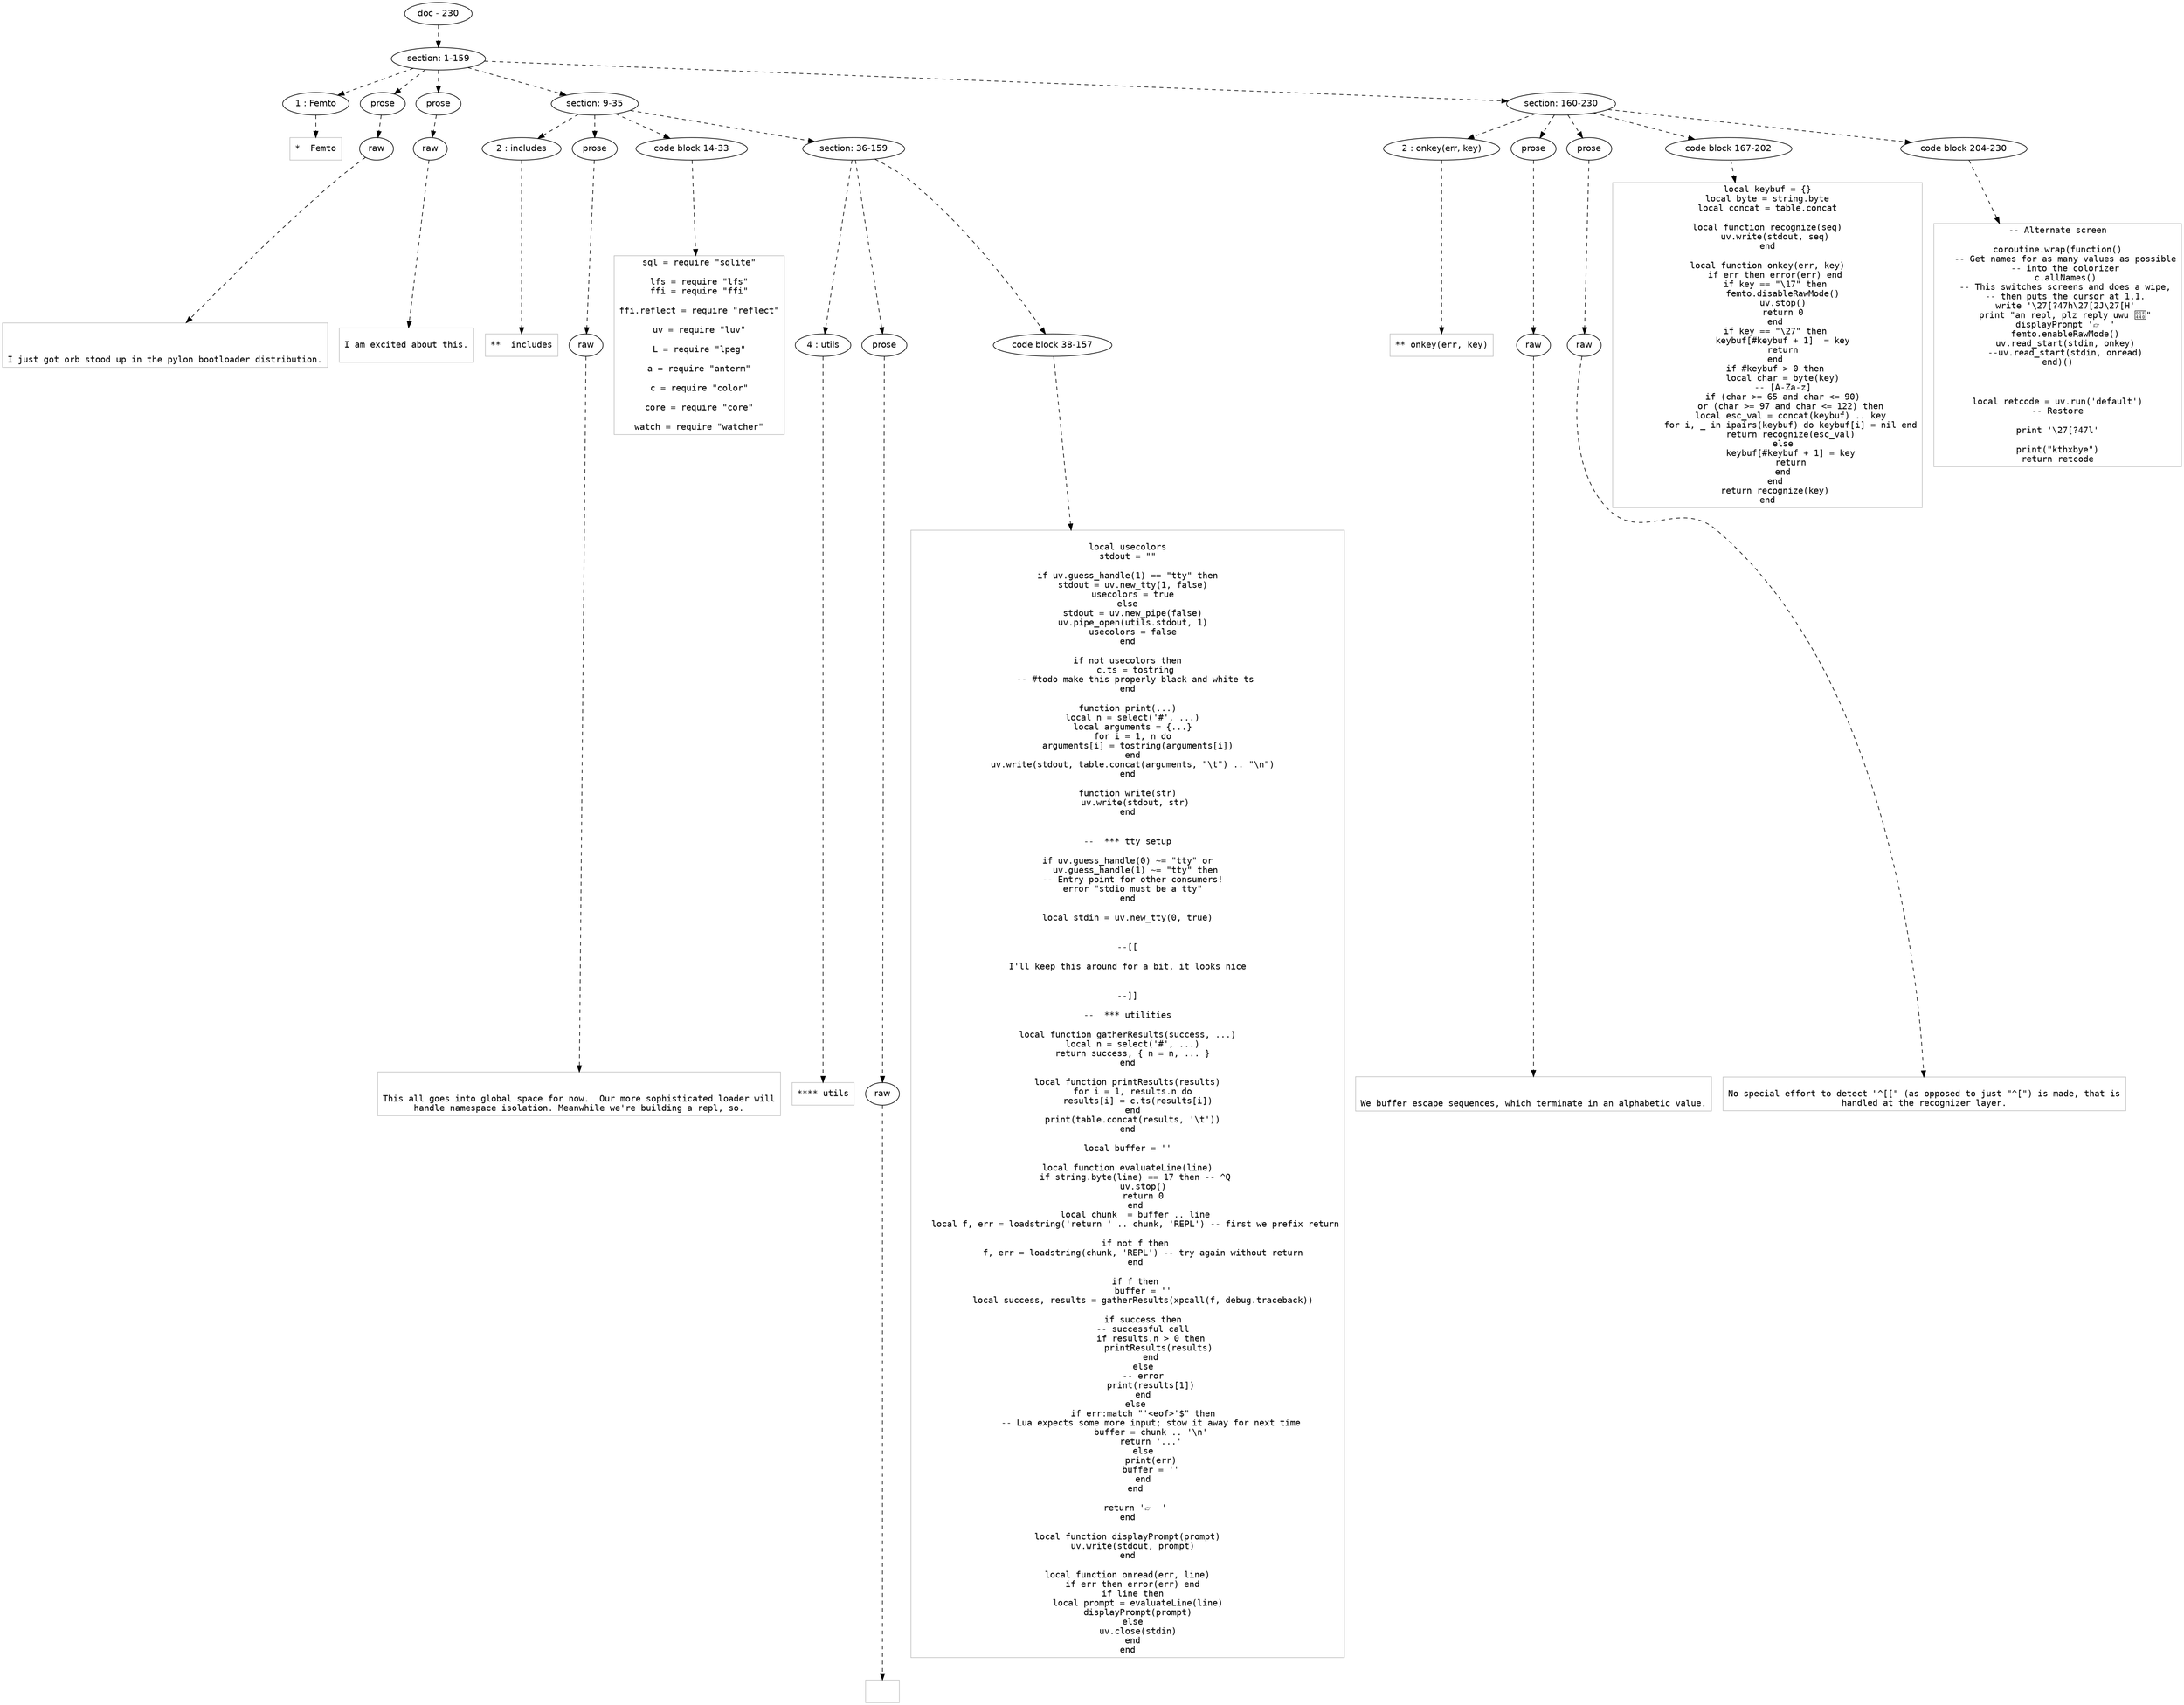 digraph lpegNode {

node [fontname=Helvetica]
edge [style=dashed]

doc_0 [label="doc - 230"]


doc_0 -> { section_1}
{rank=same; section_1}

section_1 [label="section: 1-159"]


// END RANK doc_0

section_1 -> { header_2 prose_3 prose_4 section_5 section_6}
{rank=same; header_2 prose_3 prose_4 section_5 section_6}

header_2 [label="1 : Femto"]

prose_3 [label="prose"]

prose_4 [label="prose"]

section_5 [label="section: 9-35"]

section_6 [label="section: 160-230"]


// END RANK section_1

header_2 -> leaf_7
leaf_7  [color=Gray,shape=rectangle,fontname=Inconsolata,label="*  Femto"]
// END RANK header_2

prose_3 -> { raw_8}
{rank=same; raw_8}

raw_8 [label="raw"]


// END RANK prose_3

raw_8 -> leaf_9
leaf_9  [color=Gray,shape=rectangle,fontname=Inconsolata,label="


I just got orb stood up in the pylon bootloader distribution.
"]
// END RANK raw_8

prose_4 -> { raw_10}
{rank=same; raw_10}

raw_10 [label="raw"]


// END RANK prose_4

raw_10 -> leaf_11
leaf_11  [color=Gray,shape=rectangle,fontname=Inconsolata,label="
I am excited about this.

"]
// END RANK raw_10

section_5 -> { header_12 prose_13 codeblock_14 section_15}
{rank=same; header_12 prose_13 codeblock_14 section_15}

header_12 [label="2 : includes"]

prose_13 [label="prose"]

codeblock_14 [label="code block 14-33"]

section_15 [label="section: 36-159"]


// END RANK section_5

header_12 -> leaf_16
leaf_16  [color=Gray,shape=rectangle,fontname=Inconsolata,label="**  includes"]
// END RANK header_12

prose_13 -> { raw_17}
{rank=same; raw_17}

raw_17 [label="raw"]


// END RANK prose_13

raw_17 -> leaf_18
leaf_18  [color=Gray,shape=rectangle,fontname=Inconsolata,label="

This all goes into global space for now.  Our more sophisticated loader will
handle namespace isolation. Meanwhile we're building a repl, so.
"]
// END RANK raw_17

codeblock_14 -> leaf_19
leaf_19  [color=Gray,shape=rectangle,fontname=Inconsolata,label="sql = require \"sqlite\"

lfs = require \"lfs\"
ffi = require \"ffi\"

ffi.reflect = require \"reflect\"

uv = require \"luv\"

L = require \"lpeg\"

a = require \"anterm\"

c = require \"color\"

core = require \"core\"

watch = require \"watcher\""]
// END RANK codeblock_14

section_15 -> { header_20 prose_21 codeblock_22}
{rank=same; header_20 prose_21 codeblock_22}

header_20 [label="4 : utils"]

prose_21 [label="prose"]

codeblock_22 [label="code block 38-157"]


// END RANK section_15

header_20 -> leaf_23
leaf_23  [color=Gray,shape=rectangle,fontname=Inconsolata,label="**** utils"]
// END RANK header_20

prose_21 -> { raw_24}
{rank=same; raw_24}

raw_24 [label="raw"]


// END RANK prose_21

raw_24 -> leaf_25
leaf_25  [color=Gray,shape=rectangle,fontname=Inconsolata,label="
"]
// END RANK raw_24

codeblock_22 -> leaf_26
leaf_26  [color=Gray,shape=rectangle,fontname=Inconsolata,label="
local usecolors
stdout = \"\"

if uv.guess_handle(1) == \"tty\" then
  stdout = uv.new_tty(1, false)
  usecolors = true
else
  stdout = uv.new_pipe(false)
  uv.pipe_open(utils.stdout, 1)
  usecolors = false
end

if not usecolors then
   c.ts = tostring
   -- #todo make this properly black and white ts
end

function print(...)
  local n = select('#', ...)
  local arguments = {...}
  for i = 1, n do
    arguments[i] = tostring(arguments[i])
  end
  uv.write(stdout, table.concat(arguments, \"\\t\") .. \"\\n\")
end

function write(str)
   uv.write(stdout, str)
end


--  *** tty setup

if uv.guess_handle(0) ~= \"tty\" or
   uv.guess_handle(1) ~= \"tty\" then
  -- Entry point for other consumers!
  error \"stdio must be a tty\"
end

local stdin = uv.new_tty(0, true)


--[[

I'll keep this around for a bit, it looks nice


--]]

--  *** utilities

local function gatherResults(success, ...)
  local n = select('#', ...)
  return success, { n = n, ... }
end

local function printResults(results)
  for i = 1, results.n do
    results[i] = c.ts(results[i])
  end
  print(table.concat(results, '\\t'))
end

local buffer = ''

local function evaluateLine(line)
   if string.byte(line) == 17 then -- ^Q
      uv.stop()
      return 0
   end
   local chunk  = buffer .. line
   local f, err = loadstring('return ' .. chunk, 'REPL') -- first we prefix return

   if not f then
      f, err = loadstring(chunk, 'REPL') -- try again without return
   end

   if f then
      buffer = ''
      local success, results = gatherResults(xpcall(f, debug.traceback))

      if success then
      -- successful call
         if results.n > 0 then
            printResults(results)
         end
      else
      -- error
         print(results[1])
      end
   else
      if err:match \"'<eof>'$\" then
         -- Lua expects some more input; stow it away for next time
         buffer = chunk .. '\\n'
         return '...'
      else
         print(err)
         buffer = ''
      end
   end

   return '👉  '
end

local function displayPrompt(prompt)
  uv.write(stdout, prompt)
end

local function onread(err, line)
  if err then error(err) end
  if line then
    local prompt = evaluateLine(line)
    displayPrompt(prompt)
  else
    uv.close(stdin)
  end
end"]
// END RANK codeblock_22

section_6 -> { header_27 prose_28 prose_29 codeblock_30 codeblock_31}
{rank=same; header_27 prose_28 prose_29 codeblock_30 codeblock_31}

header_27 [label="2 : onkey(err, key)"]

prose_28 [label="prose"]

prose_29 [label="prose"]

codeblock_30 [label="code block 167-202"]

codeblock_31 [label="code block 204-230"]


// END RANK section_6

header_27 -> leaf_32
leaf_32  [color=Gray,shape=rectangle,fontname=Inconsolata,label="** onkey(err, key)"]
// END RANK header_27

prose_28 -> { raw_33}
{rank=same; raw_33}

raw_33 [label="raw"]


// END RANK prose_28

raw_33 -> leaf_34
leaf_34  [color=Gray,shape=rectangle,fontname=Inconsolata,label="

We buffer escape sequences, which terminate in an alphabetic value.
"]
// END RANK raw_33

prose_29 -> { raw_35}
{rank=same; raw_35}

raw_35 [label="raw"]


// END RANK prose_29

raw_35 -> leaf_36
leaf_36  [color=Gray,shape=rectangle,fontname=Inconsolata,label="
No special effort to detect \"^[[\" (as opposed to just \"^[\") is made, that is
handled at the recognizer layer.
"]
// END RANK raw_35

codeblock_30 -> leaf_37
leaf_37  [color=Gray,shape=rectangle,fontname=Inconsolata,label="local keybuf = {}
local byte = string.byte
local concat = table.concat

local function recognize(seq)
   uv.write(stdout, seq)
end

local function onkey(err, key)
   if err then error(err) end
   if key == \"\\17\" then
      femto.disableRawMode()
      uv.stop()
      return 0
   end
   if key == \"\\27\" then
      keybuf[#keybuf + 1]  = key
      return
   end
   if #keybuf > 0 then
      local char = byte(key)
      -- [A-Za-z]
      if (char >= 65 and char <= 90)
         or (char >= 97 and char <= 122) then
         local esc_val = concat(keybuf) .. key
         for i, _ in ipairs(keybuf) do keybuf[i] = nil end
         return recognize(esc_val)
      else
         keybuf[#keybuf + 1] = key
         return
      end
   end
   return recognize(key)
end"]
// END RANK codeblock_30

codeblock_31 -> leaf_38
leaf_38  [color=Gray,shape=rectangle,fontname=Inconsolata,label="-- Alternate screen

coroutine.wrap(function()
   -- Get names for as many values as possible
   -- into the colorizer
   c.allNames()
   -- This switches screens and does a wipe,
   -- then puts the cursor at 1,1.
   write '\\27[?47h\\27[2J\\27[H'
   print \"an repl, plz reply uwu 👀\"
   displayPrompt '👉  '
   femto.enableRawMode()
   uv.read_start(stdin, onkey)
   --uv.read_start(stdin, onread)
end)()



local retcode = uv.run('default')
-- Restore

print '\\27[?47l'

print(\"kthxbye\")
return retcode"]
// END RANK codeblock_31


}
